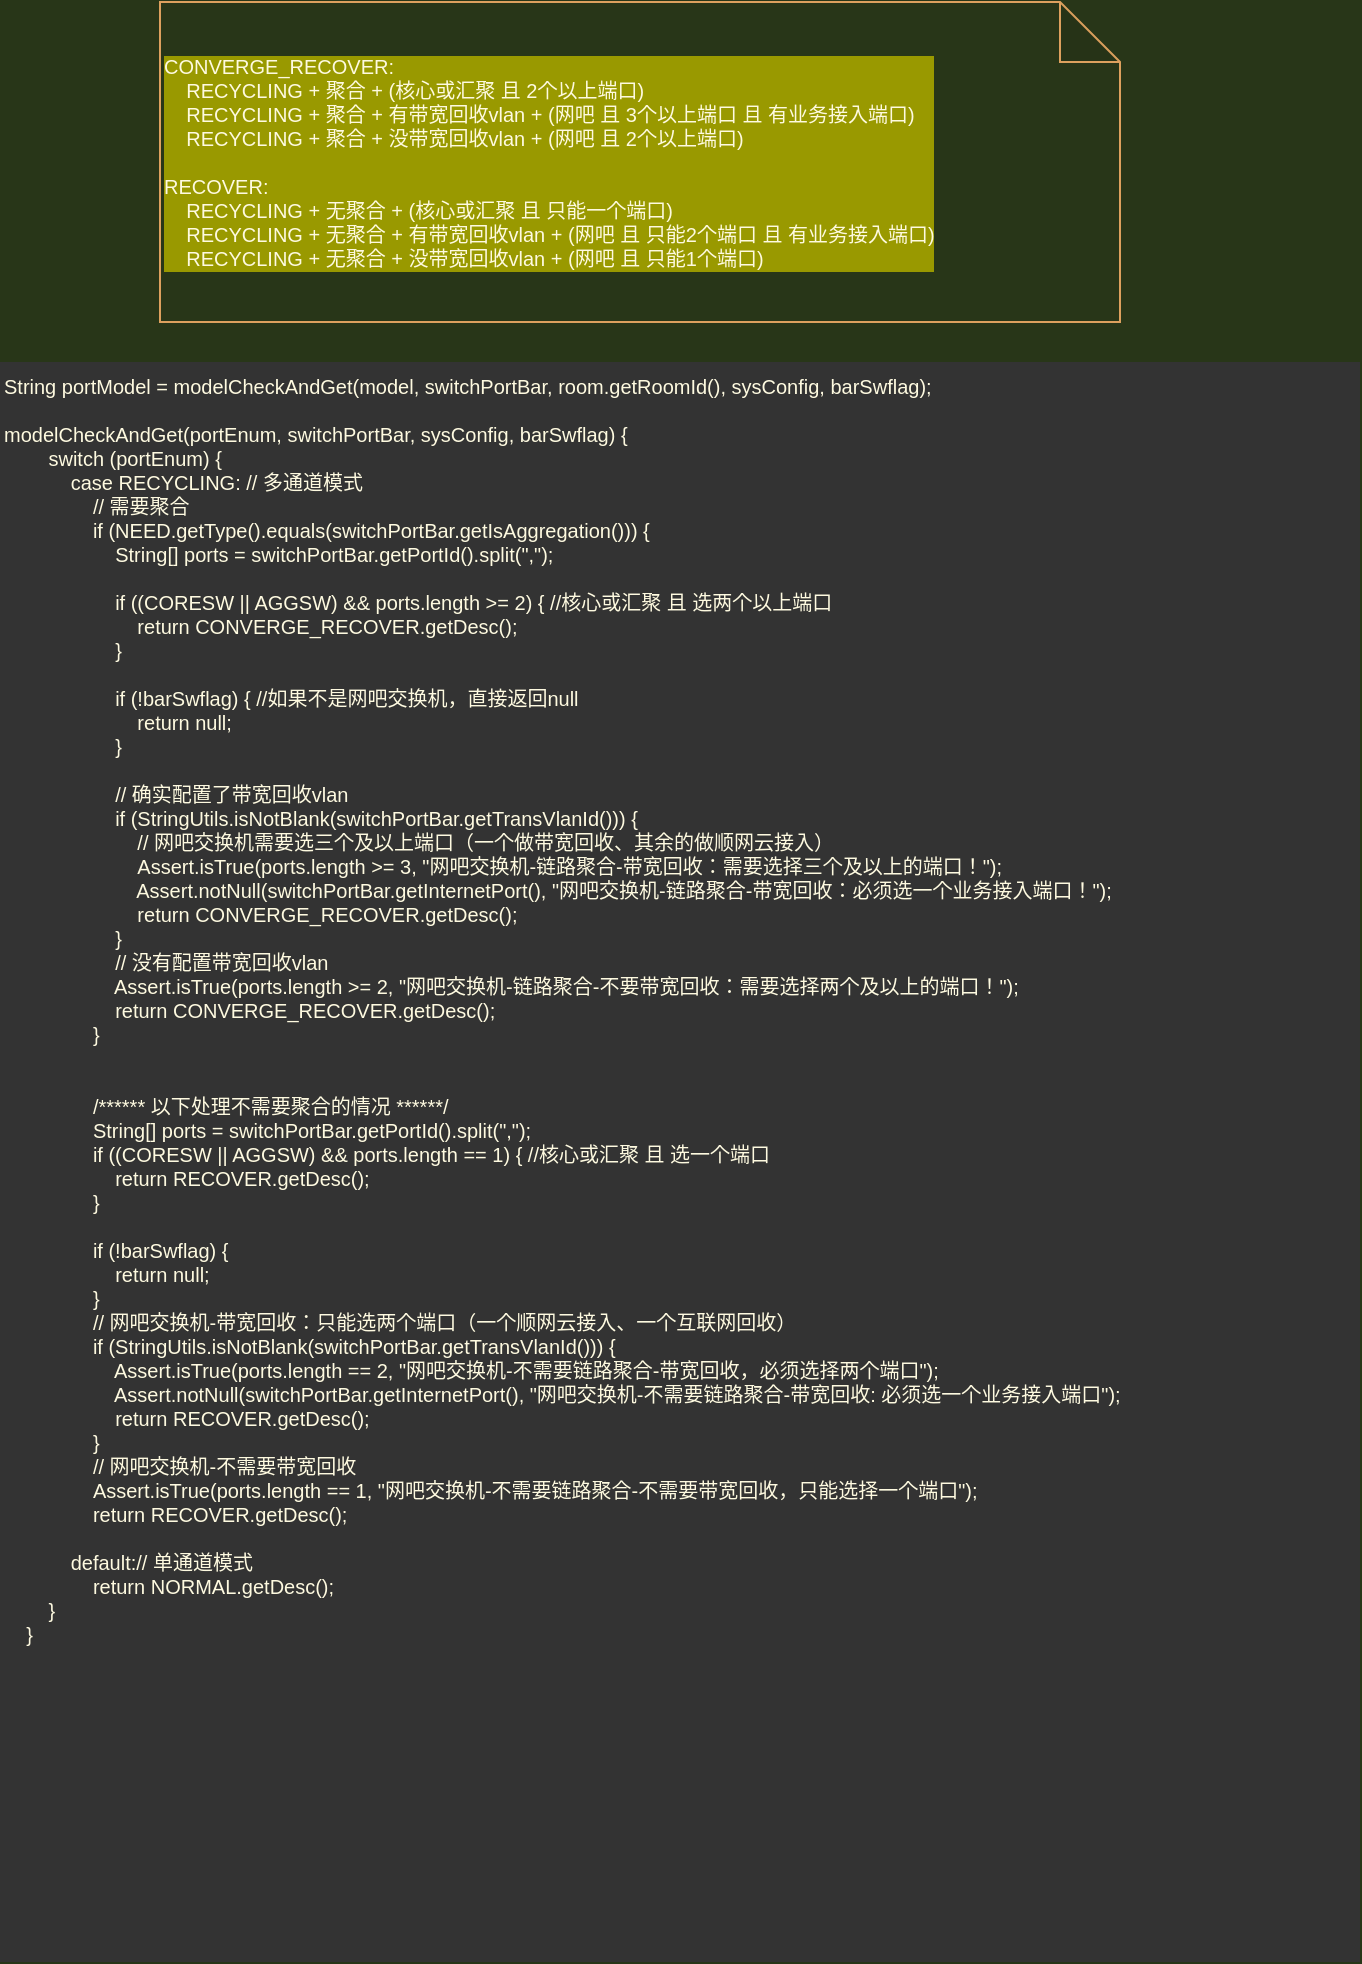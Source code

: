 <mxfile version="20.6.2" type="github" pages="4">
  <diagram id="KCGnJsf7bXrOIoNxbifd" name="portModel">
    <mxGraphModel dx="1070" dy="591" grid="1" gridSize="10" guides="1" tooltips="1" connect="1" arrows="1" fold="1" page="1" pageScale="1" pageWidth="827" pageHeight="1169" background="#283618" math="0" shadow="0">
      <root>
        <mxCell id="0" />
        <mxCell id="1" parent="0" />
        <mxCell id="TWYUIV37gP8uN4usiFkh-6" value="String portModel = modelCheckAndGet(model, switchPortBar, room.getRoomId(), sysConfig, barSwflag);&#xa;&#xa;modelCheckAndGet(portEnum, switchPortBar, sysConfig, barSwflag) {&#xa;        switch (portEnum) {&#xa;            case RECYCLING: // 多通道模式&#xa;                // 需要聚合&#xa;                if (NEED.getType().equals(switchPortBar.getIsAggregation())) {&#xa;                    String[] ports = switchPortBar.getPortId().split(&quot;,&quot;);&#xa;&#xa;                    if ((CORESW || AGGSW) &amp;&amp; ports.length &gt;= 2) { //核心或汇聚 且 选两个以上端口&#xa;                        return CONVERGE_RECOVER.getDesc();&#xa;                    }&#xa;&#xa;                    if (!barSwflag) { //如果不是网吧交换机，直接返回null&#xa;                        return null;&#xa;                    }&#xa;&#xa;                    // 确实配置了带宽回收vlan&#xa;                    if (StringUtils.isNotBlank(switchPortBar.getTransVlanId())) {&#xa;                        // 网吧交换机需要选三个及以上端口（一个做带宽回收、其余的做顺网云接入）&#xa;                        Assert.isTrue(ports.length &gt;= 3, &quot;网吧交换机-链路聚合-带宽回收：需要选择三个及以上的端口！&quot;);&#xa;                        Assert.notNull(switchPortBar.getInternetPort(), &quot;网吧交换机-链路聚合-带宽回收：必须选一个业务接入端口！&quot;);&#xa;                        return CONVERGE_RECOVER.getDesc();&#xa;                    }&#xa;                    // 没有配置带宽回收vlan&#xa;                    Assert.isTrue(ports.length &gt;= 2, &quot;网吧交换机-链路聚合-不要带宽回收：需要选择两个及以上的端口！&quot;);&#xa;                    return CONVERGE_RECOVER.getDesc();&#xa;                }&#xa;&#xa;&#xa;                /****** 以下处理不需要聚合的情况 ******/&#xa;                String[] ports = switchPortBar.getPortId().split(&quot;,&quot;);&#xa;                if ((CORESW || AGGSW) &amp;&amp; ports.length == 1) { //核心或汇聚 且 选一个端口&#xa;                    return RECOVER.getDesc();&#xa;                }&#xa;                &#xa;                if (!barSwflag) {&#xa;                    return null;&#xa;                }&#xa;                // 网吧交换机-带宽回收：只能选两个端口（一个顺网云接入、一个互联网回收）&#xa;                if (StringUtils.isNotBlank(switchPortBar.getTransVlanId())) {&#xa;                    Assert.isTrue(ports.length == 2, &quot;网吧交换机-不需要链路聚合-带宽回收，必须选择两个端口&quot;);&#xa;                    Assert.notNull(switchPortBar.getInternetPort(), &quot;网吧交换机-不需要链路聚合-带宽回收: 必须选一个业务接入端口&quot;);&#xa;                    return RECOVER.getDesc();&#xa;                }&#xa;                // 网吧交换机-不需要带宽回收&#xa;                Assert.isTrue(ports.length == 1, &quot;网吧交换机-不需要链路聚合-不需要带宽回收，只能选择一个端口&quot;);&#xa;                return RECOVER.getDesc();&#xa;            &#xa;            default:// 单通道模式&#xa;                return NORMAL.getDesc();&#xa;        }&#xa;    }" style="text;whiteSpace=wrap;fontSize=10;fontColor=#FEFAE0;fillColor=#333333;" vertex="1" parent="1">
          <mxGeometry x="930" y="240" width="680" height="800" as="geometry" />
        </mxCell>
        <mxCell id="TWYUIV37gP8uN4usiFkh-7" value="CONVERGE_RECOVER: &#xa;    RECYCLING + 聚合 + (核心或汇聚 且 2个以上端口)&#xa;    RECYCLING + 聚合 + 有带宽回收vlan + (网吧 且 3个以上端口 且 有业务接入端口)&#xa;    RECYCLING + 聚合 + 没带宽回收vlan + (网吧 且 2个以上端口)&#xa;&#xa;RECOVER: &#xa;    RECYCLING + 无聚合 + (核心或汇聚 且 只能一个端口)&#xa;    RECYCLING + 无聚合 + 有带宽回收vlan + (网吧 且 只能2个端口 且 有业务接入端口)&#xa;    RECYCLING + 无聚合 + 没带宽回收vlan + (网吧 且 只能1个端口)" style="shape=note;whiteSpace=wrap;backgroundOutline=1;darkOpacity=0.05;strokeColor=#DDA15E;fontSize=10;fontColor=#FEFAE0;fillColor=none;align=left;labelBackgroundColor=#999900;" vertex="1" parent="1">
          <mxGeometry x="1010" y="60" width="480" height="160" as="geometry" />
        </mxCell>
      </root>
    </mxGraphModel>
  </diagram>
  <diagram id="C5RBs43oDa-KdzZeNtuy" name="多通道模式(无聚合)">
    <mxGraphModel dx="2724" dy="1760" grid="1" gridSize="10" guides="1" tooltips="1" connect="1" arrows="1" fold="1" page="1" pageScale="1" pageWidth="827" pageHeight="1169" background="#283618" math="0" shadow="0">
      <root>
        <mxCell id="WIyWlLk6GJQsqaUBKTNV-0" />
        <mxCell id="WIyWlLk6GJQsqaUBKTNV-1" parent="WIyWlLk6GJQsqaUBKTNV-0" />
        <mxCell id="WIyWlLk6GJQsqaUBKTNV-2" value="" style="rounded=0;jettySize=auto;orthogonalLoop=1;fontSize=11;endArrow=block;endFill=0;endSize=8;strokeWidth=1;shadow=0;labelBackgroundColor=none;edgeStyle=orthogonalEdgeStyle;strokeColor=#DDA15E;fontColor=#FEFAE0;" parent="WIyWlLk6GJQsqaUBKTNV-1" source="WIyWlLk6GJQsqaUBKTNV-3" target="WIyWlLk6GJQsqaUBKTNV-6" edge="1">
          <mxGeometry relative="1" as="geometry" />
        </mxCell>
        <mxCell id="WIyWlLk6GJQsqaUBKTNV-3" value="带宽回收模式(无聚合)&#xa;RECOVER" style="rounded=1;whiteSpace=wrap;fontSize=12;glass=0;strokeWidth=1;shadow=0;fillColor=#BC6C25;strokeColor=#DDA15E;fontColor=#FEFAE0;" parent="WIyWlLk6GJQsqaUBKTNV-1" vertex="1">
          <mxGeometry x="160" y="80" width="120" height="40" as="geometry" />
        </mxCell>
        <mxCell id="WIyWlLk6GJQsqaUBKTNV-4" value="N" style="rounded=0;jettySize=auto;orthogonalLoop=1;fontSize=11;endArrow=block;endFill=0;endSize=8;strokeWidth=1;shadow=0;labelBackgroundColor=none;edgeStyle=orthogonalEdgeStyle;strokeColor=#DDA15E;fontColor=#FEFAE0;" parent="WIyWlLk6GJQsqaUBKTNV-1" source="WIyWlLk6GJQsqaUBKTNV-6" target="jYcGKKyAP8I1KN-inCQs-3" edge="1">
          <mxGeometry y="20" relative="1" as="geometry">
            <mxPoint as="offset" />
            <mxPoint x="220" y="330" as="targetPoint" />
          </mxGeometry>
        </mxCell>
        <mxCell id="WIyWlLk6GJQsqaUBKTNV-5" value="Y" style="edgeStyle=orthogonalEdgeStyle;rounded=0;jettySize=auto;orthogonalLoop=1;fontSize=11;endArrow=block;endFill=0;endSize=8;strokeWidth=1;shadow=0;labelBackgroundColor=none;strokeColor=#DDA15E;fontColor=#FEFAE0;" parent="WIyWlLk6GJQsqaUBKTNV-1" source="WIyWlLk6GJQsqaUBKTNV-6" target="jYcGKKyAP8I1KN-inCQs-70" edge="1">
          <mxGeometry y="10" relative="1" as="geometry">
            <mxPoint as="offset" />
            <mxPoint x="1210" y="210" as="targetPoint" />
          </mxGeometry>
        </mxCell>
        <mxCell id="WIyWlLk6GJQsqaUBKTNV-6" value="网吧接入Vlan&#xa;1或空" style="rhombus;whiteSpace=wrap;shadow=0;fontFamily=Helvetica;fontSize=12;align=center;strokeWidth=1;spacing=6;spacingTop=-4;fillColor=#BC6C25;strokeColor=#DDA15E;fontColor=#FEFAE0;" parent="WIyWlLk6GJQsqaUBKTNV-1" vertex="1">
          <mxGeometry x="170" y="170" width="100" height="80" as="geometry" />
        </mxCell>
        <mxCell id="jYcGKKyAP8I1KN-inCQs-1" value="端口初始化：企业模式 、运营商模式且首次配置" style="text;whiteSpace=wrap;fontColor=#FEFAE0;" vertex="1" parent="WIyWlLk6GJQsqaUBKTNV-1">
          <mxGeometry x="640" y="-260" width="290" height="30" as="geometry" />
        </mxCell>
        <mxCell id="jYcGKKyAP8I1KN-inCQs-10" value="" style="edgeStyle=orthogonalEdgeStyle;rounded=0;orthogonalLoop=1;jettySize=auto;strokeColor=#DDA15E;fontColor=#FEFAE0;fillColor=#BC6C25;" edge="1" parent="WIyWlLk6GJQsqaUBKTNV-1" source="jYcGKKyAP8I1KN-inCQs-3" target="jYcGKKyAP8I1KN-inCQs-9">
          <mxGeometry relative="1" as="geometry" />
        </mxCell>
        <mxCell id="jYcGKKyAP8I1KN-inCQs-3" value="配置Vlan" style="rounded=1;whiteSpace=wrap;strokeColor=#DDA15E;fontColor=#FEFAE0;fillColor=#BC6C25;" vertex="1" parent="WIyWlLk6GJQsqaUBKTNV-1">
          <mxGeometry x="160" y="300" width="120" height="40" as="geometry" />
        </mxCell>
        <mxCell id="jYcGKKyAP8I1KN-inCQs-6" value="vlan database&#xa;vlan 网吧接入vlan&#xa;vlan 带宽回收vlan //如果有" style="shape=note;size=20;whiteSpace=wrap;strokeColor=#DDA15E;fontColor=#FEFAE0;fillColor=#BC6C25;" vertex="1" parent="WIyWlLk6GJQsqaUBKTNV-1">
          <mxGeometry x="-120" y="280" width="200" height="80" as="geometry" />
        </mxCell>
        <mxCell id="jYcGKKyAP8I1KN-inCQs-15" value="" style="edgeStyle=orthogonalEdgeStyle;rounded=0;orthogonalLoop=1;jettySize=auto;strokeColor=#DDA15E;fontColor=#FEFAE0;fillColor=#BC6C25;" edge="1" parent="WIyWlLk6GJQsqaUBKTNV-1" source="jYcGKKyAP8I1KN-inCQs-9" target="jYcGKKyAP8I1KN-inCQs-14">
          <mxGeometry relative="1" as="geometry" />
        </mxCell>
        <mxCell id="jYcGKKyAP8I1KN-inCQs-9" value="端口描述" style="whiteSpace=wrap;fillColor=#BC6C25;strokeColor=#DDA15E;fontColor=#FEFAE0;rounded=1;" vertex="1" parent="WIyWlLk6GJQsqaUBKTNV-1">
          <mxGeometry x="160" y="430" width="120" height="40" as="geometry" />
        </mxCell>
        <mxCell id="jYcGKKyAP8I1KN-inCQs-11" value="&#xa;&#xa;interface eth-0-%s&#xa;no description&#xa;description ？？？ //如果有&#xa;&#xa;&#xa;" style="shape=note;size=20;whiteSpace=wrap;strokeColor=#DDA15E;fontColor=#FEFAE0;fillColor=#BC6C25;" vertex="1" parent="WIyWlLk6GJQsqaUBKTNV-1">
          <mxGeometry x="-130" y="405" width="210" height="70" as="geometry" />
        </mxCell>
        <mxCell id="jYcGKKyAP8I1KN-inCQs-19" value="" style="edgeStyle=orthogonalEdgeStyle;rounded=0;orthogonalLoop=1;jettySize=auto;strokeColor=#DDA15E;fontColor=#FEFAE0;fillColor=#BC6C25;" edge="1" parent="WIyWlLk6GJQsqaUBKTNV-1" source="jYcGKKyAP8I1KN-inCQs-14" target="jYcGKKyAP8I1KN-inCQs-18">
          <mxGeometry relative="1" as="geometry">
            <Array as="points">
              <mxPoint x="320" y="550" />
              <mxPoint x="320" y="550" />
            </Array>
          </mxGeometry>
        </mxCell>
        <mxCell id="jYcGKKyAP8I1KN-inCQs-20" value="Y" style="edgeLabel;align=center;verticalAlign=middle;resizable=0;points=[];fontColor=#FEFAE0;" vertex="1" connectable="0" parent="jYcGKKyAP8I1KN-inCQs-19">
          <mxGeometry x="0.337" relative="1" as="geometry">
            <mxPoint x="-13" as="offset" />
          </mxGeometry>
        </mxCell>
        <mxCell id="jYcGKKyAP8I1KN-inCQs-22" value="" style="edgeStyle=orthogonalEdgeStyle;rounded=0;orthogonalLoop=1;jettySize=auto;strokeColor=#DDA15E;fontColor=#FEFAE0;fillColor=#BC6C25;" edge="1" parent="WIyWlLk6GJQsqaUBKTNV-1" source="jYcGKKyAP8I1KN-inCQs-14" target="jYcGKKyAP8I1KN-inCQs-21">
          <mxGeometry relative="1" as="geometry" />
        </mxCell>
        <mxCell id="jYcGKKyAP8I1KN-inCQs-23" value="N" style="edgeLabel;align=center;verticalAlign=middle;resizable=0;points=[];fontColor=#FEFAE0;" vertex="1" connectable="0" parent="jYcGKKyAP8I1KN-inCQs-22">
          <mxGeometry x="-0.268" y="-1" relative="1" as="geometry">
            <mxPoint as="offset" />
          </mxGeometry>
        </mxCell>
        <mxCell id="jYcGKKyAP8I1KN-inCQs-14" value="需要初始化" style="rhombus;whiteSpace=wrap;fillColor=#BC6C25;strokeColor=#DDA15E;fontColor=#FEFAE0;rounded=1;" vertex="1" parent="WIyWlLk6GJQsqaUBKTNV-1">
          <mxGeometry x="180" y="510" width="80" height="80" as="geometry" />
        </mxCell>
        <mxCell id="jYcGKKyAP8I1KN-inCQs-24" value="" style="edgeStyle=orthogonalEdgeStyle;rounded=0;orthogonalLoop=1;jettySize=auto;entryX=1;entryY=0.5;entryDx=0;entryDy=0;strokeColor=#DDA15E;fontColor=#FEFAE0;fillColor=#BC6C25;" edge="1" parent="WIyWlLk6GJQsqaUBKTNV-1" source="jYcGKKyAP8I1KN-inCQs-18" target="jYcGKKyAP8I1KN-inCQs-21">
          <mxGeometry relative="1" as="geometry">
            <Array as="points">
              <mxPoint x="465" y="710" />
            </Array>
          </mxGeometry>
        </mxCell>
        <mxCell id="jYcGKKyAP8I1KN-inCQs-18" value="用户选择的所有&#xa;物理口初始化" style="whiteSpace=wrap;fillColor=#BC6C25;strokeColor=#DDA15E;fontColor=#FEFAE0;rounded=1;" vertex="1" parent="WIyWlLk6GJQsqaUBKTNV-1">
          <mxGeometry x="400" y="525" width="120" height="60" as="geometry" />
        </mxCell>
        <mxCell id="jYcGKKyAP8I1KN-inCQs-31" value="" style="edgeStyle=orthogonalEdgeStyle;rounded=0;orthogonalLoop=1;jettySize=auto;strokeColor=#DDA15E;fontSize=10;fontColor=#FEFAE0;fillColor=#BC6C25;" edge="1" parent="WIyWlLk6GJQsqaUBKTNV-1" source="jYcGKKyAP8I1KN-inCQs-21" target="jYcGKKyAP8I1KN-inCQs-30">
          <mxGeometry relative="1" as="geometry" />
        </mxCell>
        <mxCell id="jYcGKKyAP8I1KN-inCQs-21" value="端口链路模式&#xa;环回口检测" style="whiteSpace=wrap;fillColor=#BC6C25;strokeColor=#DDA15E;fontColor=#FEFAE0;rounded=1;" vertex="1" parent="WIyWlLk6GJQsqaUBKTNV-1">
          <mxGeometry x="160" y="680" width="120" height="60" as="geometry" />
        </mxCell>
        <mxCell id="jYcGKKyAP8I1KN-inCQs-25" value="switchport mode trunk&#xa;loopback-detect enable&#xa;loopback-detect action shutdown" style="shape=note;size=20;whiteSpace=wrap;strokeColor=#DDA15E;fontColor=#FEFAE0;fillColor=#BC6C25;" vertex="1" parent="WIyWlLk6GJQsqaUBKTNV-1">
          <mxGeometry x="-200" y="650" width="280" height="100" as="geometry" />
        </mxCell>
        <mxCell id="jYcGKKyAP8I1KN-inCQs-27" value="no switchport&#xa;switchport&#xa;no static-channel-group&#xa;no channel-group" style="shape=note;size=20;whiteSpace=wrap;strokeColor=#DDA15E;fontColor=#FEFAE0;fillColor=#BC6C25;" vertex="1" parent="WIyWlLk6GJQsqaUBKTNV-1">
          <mxGeometry x="560" y="505" width="160" height="100" as="geometry" />
        </mxCell>
        <mxCell id="jYcGKKyAP8I1KN-inCQs-33" value="" style="edgeStyle=orthogonalEdgeStyle;rounded=0;orthogonalLoop=1;jettySize=auto;strokeColor=#DDA15E;fontSize=10;fontColor=#FEFAE0;fillColor=#BC6C25;" edge="1" parent="WIyWlLk6GJQsqaUBKTNV-1" source="jYcGKKyAP8I1KN-inCQs-30" target="jYcGKKyAP8I1KN-inCQs-32">
          <mxGeometry relative="1" as="geometry">
            <Array as="points">
              <mxPoint x="310" y="850" />
              <mxPoint x="310" y="850" />
            </Array>
          </mxGeometry>
        </mxCell>
        <mxCell id="jYcGKKyAP8I1KN-inCQs-37" value="Y" style="edgeLabel;align=center;verticalAlign=middle;resizable=0;points=[];fontSize=10;fontColor=#FEFAE0;" vertex="1" connectable="0" parent="jYcGKKyAP8I1KN-inCQs-33">
          <mxGeometry x="-0.205" y="2" relative="1" as="geometry">
            <mxPoint as="offset" />
          </mxGeometry>
        </mxCell>
        <mxCell id="jYcGKKyAP8I1KN-inCQs-40" value="" style="edgeStyle=orthogonalEdgeStyle;rounded=0;orthogonalLoop=1;jettySize=auto;strokeColor=#DDA15E;fontSize=10;fontColor=#FEFAE0;fillColor=#BC6C25;" edge="1" parent="WIyWlLk6GJQsqaUBKTNV-1" source="jYcGKKyAP8I1KN-inCQs-30" target="jYcGKKyAP8I1KN-inCQs-39">
          <mxGeometry relative="1" as="geometry" />
        </mxCell>
        <mxCell id="jYcGKKyAP8I1KN-inCQs-30" value="企业模式" style="rhombus;whiteSpace=wrap;fillColor=#BC6C25;strokeColor=#DDA15E;fontColor=#FEFAE0;rounded=1;" vertex="1" parent="WIyWlLk6GJQsqaUBKTNV-1">
          <mxGeometry x="180" y="810" width="80" height="80" as="geometry" />
        </mxCell>
        <mxCell id="jYcGKKyAP8I1KN-inCQs-45" value="" style="edgeStyle=orthogonalEdgeStyle;rounded=0;orthogonalLoop=1;jettySize=auto;entryX=1;entryY=0.5;entryDx=0;entryDy=0;strokeColor=#DDA15E;fontSize=10;fontColor=#FEFAE0;fillColor=#BC6C25;" edge="1" parent="WIyWlLk6GJQsqaUBKTNV-1" source="jYcGKKyAP8I1KN-inCQs-32" target="jYcGKKyAP8I1KN-inCQs-39">
          <mxGeometry relative="1" as="geometry">
            <Array as="points">
              <mxPoint x="410" y="1010" />
            </Array>
          </mxGeometry>
        </mxCell>
        <mxCell id="jYcGKKyAP8I1KN-inCQs-32" value="配置native vlan" style="whiteSpace=wrap;fillColor=#BC6C25;strokeColor=#DDA15E;fontColor=#FEFAE0;rounded=1;" vertex="1" parent="WIyWlLk6GJQsqaUBKTNV-1">
          <mxGeometry x="360" y="820" width="110" height="60" as="geometry" />
        </mxCell>
        <mxCell id="jYcGKKyAP8I1KN-inCQs-34" value="switchport trunk native vlan 网吧接入vlan" style="shape=note;size=20;whiteSpace=wrap;strokeColor=#DDA15E;fontSize=10;fontColor=#FEFAE0;fillColor=#BC6C25;" vertex="1" parent="WIyWlLk6GJQsqaUBKTNV-1">
          <mxGeometry x="560" y="827.5" width="250" height="45" as="geometry" />
        </mxCell>
        <mxCell id="jYcGKKyAP8I1KN-inCQs-58" value="" style="edgeStyle=orthogonalEdgeStyle;rounded=0;orthogonalLoop=1;jettySize=auto;strokeColor=#DDA15E;fontSize=10;fontColor=#FEFAE0;fillColor=#BC6C25;" edge="1" parent="WIyWlLk6GJQsqaUBKTNV-1" source="jYcGKKyAP8I1KN-inCQs-39" target="jYcGKKyAP8I1KN-inCQs-57">
          <mxGeometry relative="1" as="geometry" />
        </mxCell>
        <mxCell id="jYcGKKyAP8I1KN-inCQs-39" value="配置trunk permit vlan" style="whiteSpace=wrap;fillColor=#BC6C25;strokeColor=#DDA15E;fontColor=#FEFAE0;rounded=1;" vertex="1" parent="WIyWlLk6GJQsqaUBKTNV-1">
          <mxGeometry x="160" y="980" width="120" height="60" as="geometry" />
        </mxCell>
        <mxCell id="jYcGKKyAP8I1KN-inCQs-41" value="switchport trunk allowed vlan add &quot;网吧接入vlan,带宽回收vlan&quot;//有带宽回收vlan &#xa;switchport trunk allowed vlan remove 1" style="shape=note;size=20;whiteSpace=wrap;strokeColor=#DDA15E;fontSize=10;fontColor=#FEFAE0;fillColor=#BC6C25;" vertex="1" parent="WIyWlLk6GJQsqaUBKTNV-1">
          <mxGeometry x="-370" y="970" width="450" height="60" as="geometry" />
        </mxCell>
        <mxCell id="jYcGKKyAP8I1KN-inCQs-46" value="" style="endArrow=none;dashed=1;rounded=0;strokeColor=#DDA15E;fontSize=10;fontColor=#FEFAE0;fillColor=#BC6C25;entryX=0;entryY=0;entryDx=450;entryDy=40;entryPerimeter=0;" edge="1" parent="WIyWlLk6GJQsqaUBKTNV-1" source="jYcGKKyAP8I1KN-inCQs-39" target="jYcGKKyAP8I1KN-inCQs-41">
          <mxGeometry width="50" height="50" relative="1" as="geometry">
            <mxPoint x="390" y="920" as="sourcePoint" />
            <mxPoint x="80" y="1010" as="targetPoint" />
          </mxGeometry>
        </mxCell>
        <mxCell id="jYcGKKyAP8I1KN-inCQs-47" value="" style="endArrow=none;dashed=1;rounded=0;strokeColor=#DDA15E;fontSize=10;fontColor=#FEFAE0;fillColor=#BC6C25;entryX=1;entryY=0.5;entryDx=0;entryDy=0;" edge="1" parent="WIyWlLk6GJQsqaUBKTNV-1" source="jYcGKKyAP8I1KN-inCQs-34" target="jYcGKKyAP8I1KN-inCQs-32">
          <mxGeometry width="50" height="50" relative="1" as="geometry">
            <mxPoint x="390" y="920" as="sourcePoint" />
            <mxPoint x="440" y="870" as="targetPoint" />
          </mxGeometry>
        </mxCell>
        <mxCell id="jYcGKKyAP8I1KN-inCQs-49" value="" style="endArrow=none;dashed=1;rounded=0;strokeColor=#DDA15E;fontSize=10;fontColor=#FEFAE0;fillColor=#BC6C25;entryX=1;entryY=0.5;entryDx=0;entryDy=0;" edge="1" parent="WIyWlLk6GJQsqaUBKTNV-1" source="jYcGKKyAP8I1KN-inCQs-27" target="jYcGKKyAP8I1KN-inCQs-18">
          <mxGeometry width="50" height="50" relative="1" as="geometry">
            <mxPoint x="650" y="560" as="sourcePoint" />
            <mxPoint x="460" y="520" as="targetPoint" />
          </mxGeometry>
        </mxCell>
        <mxCell id="jYcGKKyAP8I1KN-inCQs-50" value="" style="endArrow=none;dashed=1;rounded=0;strokeColor=#DDA15E;fontSize=10;fontColor=#FEFAE0;fillColor=#BC6C25;exitX=0;exitY=0;exitDx=280;exitDy=60;exitPerimeter=0;entryX=0;entryY=0.5;entryDx=0;entryDy=0;" edge="1" parent="WIyWlLk6GJQsqaUBKTNV-1" source="jYcGKKyAP8I1KN-inCQs-25" target="jYcGKKyAP8I1KN-inCQs-21">
          <mxGeometry width="50" height="50" relative="1" as="geometry">
            <mxPoint x="270" y="710" as="sourcePoint" />
            <mxPoint x="320" y="660" as="targetPoint" />
          </mxGeometry>
        </mxCell>
        <mxCell id="jYcGKKyAP8I1KN-inCQs-53" value="" style="endArrow=none;dashed=1;rounded=0;strokeColor=#DDA15E;fontSize=10;fontColor=#FEFAE0;fillColor=#BC6C25;exitX=0;exitY=0;exitDx=210;exitDy=45;exitPerimeter=0;entryX=0;entryY=0.5;entryDx=0;entryDy=0;" edge="1" parent="WIyWlLk6GJQsqaUBKTNV-1" source="jYcGKKyAP8I1KN-inCQs-11" target="jYcGKKyAP8I1KN-inCQs-9">
          <mxGeometry width="50" height="50" relative="1" as="geometry">
            <mxPoint x="270" y="540" as="sourcePoint" />
            <mxPoint x="320" y="490" as="targetPoint" />
          </mxGeometry>
        </mxCell>
        <mxCell id="jYcGKKyAP8I1KN-inCQs-54" value="" style="endArrow=none;dashed=1;rounded=0;strokeColor=#DDA15E;fontSize=10;fontColor=#FEFAE0;fillColor=#BC6C25;entryX=0;entryY=0.5;entryDx=0;entryDy=0;exitX=1.025;exitY=0.5;exitDx=0;exitDy=0;exitPerimeter=0;" edge="1" parent="WIyWlLk6GJQsqaUBKTNV-1" source="jYcGKKyAP8I1KN-inCQs-6" target="jYcGKKyAP8I1KN-inCQs-3">
          <mxGeometry width="50" height="50" relative="1" as="geometry">
            <mxPoint x="270" y="450" as="sourcePoint" />
            <mxPoint x="320" y="400" as="targetPoint" />
          </mxGeometry>
        </mxCell>
        <mxCell id="jYcGKKyAP8I1KN-inCQs-57" value="配置vlanif" style="whiteSpace=wrap;fillColor=#60a917;strokeColor=#2D7600;fontColor=#ffffff;rounded=1;" vertex="1" parent="WIyWlLk6GJQsqaUBKTNV-1">
          <mxGeometry x="160" y="1109" width="120" height="60" as="geometry" />
        </mxCell>
        <mxCell id="jYcGKKyAP8I1KN-inCQs-59" value="interface vlan 网吧接入vlan &#xa;dhcp server 1&#xa; ip address ip mask" style="shape=note;size=20;whiteSpace=wrap;strokeColor=#2D7600;fontSize=10;fontColor=#ffffff;fillColor=#60a917;" vertex="1" parent="WIyWlLk6GJQsqaUBKTNV-1">
          <mxGeometry x="-160" y="1100" width="240" height="60" as="geometry" />
        </mxCell>
        <mxCell id="jYcGKKyAP8I1KN-inCQs-60" value="" style="endArrow=none;dashed=1;rounded=0;strokeColor=#DDA15E;fontSize=10;fontColor=#FEFAE0;fillColor=#BC6C25;entryX=0;entryY=0;entryDx=240;entryDy=40;entryPerimeter=0;" edge="1" parent="WIyWlLk6GJQsqaUBKTNV-1" source="jYcGKKyAP8I1KN-inCQs-57" target="jYcGKKyAP8I1KN-inCQs-59">
          <mxGeometry width="50" height="50" relative="1" as="geometry">
            <mxPoint x="150" y="1090" as="sourcePoint" />
            <mxPoint x="60" y="1090" as="targetPoint" />
          </mxGeometry>
        </mxCell>
        <mxCell id="jYcGKKyAP8I1KN-inCQs-77" value="" style="edgeStyle=orthogonalEdgeStyle;rounded=0;orthogonalLoop=1;jettySize=auto;entryX=0;entryY=0.5;entryDx=0;entryDy=0;entryPerimeter=0;strokeColor=#DDA15E;fontSize=10;fontColor=#FEFAE0;fillColor=#BC6C25;" edge="1" parent="WIyWlLk6GJQsqaUBKTNV-1" source="jYcGKKyAP8I1KN-inCQs-61" target="jYcGKKyAP8I1KN-inCQs-65">
          <mxGeometry relative="1" as="geometry" />
        </mxCell>
        <mxCell id="jYcGKKyAP8I1KN-inCQs-78" value="Y" style="edgeLabel;align=center;verticalAlign=middle;resizable=0;points=[];fontSize=10;fontColor=#FEFAE0;" vertex="1" connectable="0" parent="jYcGKKyAP8I1KN-inCQs-77">
          <mxGeometry x="-0.219" y="3" relative="1" as="geometry">
            <mxPoint as="offset" />
          </mxGeometry>
        </mxCell>
        <mxCell id="jYcGKKyAP8I1KN-inCQs-84" value="" style="edgeStyle=orthogonalEdgeStyle;rounded=0;orthogonalLoop=1;jettySize=auto;strokeColor=#DDA15E;fontSize=10;fontColor=#FEFAE0;fillColor=#BC6C25;" edge="1" parent="WIyWlLk6GJQsqaUBKTNV-1" source="jYcGKKyAP8I1KN-inCQs-61" target="jYcGKKyAP8I1KN-inCQs-83">
          <mxGeometry relative="1" as="geometry" />
        </mxCell>
        <mxCell id="jYcGKKyAP8I1KN-inCQs-61" value="带宽回收vlan不为空" style="rhombus;whiteSpace=wrap;strokeColor=#DDA15E;fontSize=10;fontColor=#FEFAE0;fillColor=#BC6C25;" vertex="1" parent="WIyWlLk6GJQsqaUBKTNV-1">
          <mxGeometry x="930" y="310" width="80" height="80" as="geometry" />
        </mxCell>
        <mxCell id="jYcGKKyAP8I1KN-inCQs-82" value="" style="edgeStyle=orthogonalEdgeStyle;rounded=0;orthogonalLoop=1;jettySize=auto;strokeColor=#DDA15E;fontSize=10;fontColor=#FEFAE0;fillColor=#BC6C25;" edge="1" parent="WIyWlLk6GJQsqaUBKTNV-1" source="jYcGKKyAP8I1KN-inCQs-65" target="jYcGKKyAP8I1KN-inCQs-81">
          <mxGeometry relative="1" as="geometry" />
        </mxCell>
        <mxCell id="jYcGKKyAP8I1KN-inCQs-65" value="vlan database&#xa;vlan 带宽回收vlan&#xa;" style="shape=note;size=20;whiteSpace=wrap;strokeColor=#DDA15E;fontColor=#FEFAE0;fillColor=#BC6C25;" vertex="1" parent="WIyWlLk6GJQsqaUBKTNV-1">
          <mxGeometry x="1160" y="310" width="200" height="80" as="geometry" />
        </mxCell>
        <mxCell id="jYcGKKyAP8I1KN-inCQs-72" value="" style="edgeStyle=orthogonalEdgeStyle;rounded=0;orthogonalLoop=1;jettySize=auto;strokeColor=#DDA15E;fontSize=10;fontColor=#FEFAE0;fillColor=#BC6C25;" edge="1" parent="WIyWlLk6GJQsqaUBKTNV-1" source="jYcGKKyAP8I1KN-inCQs-70" target="jYcGKKyAP8I1KN-inCQs-71">
          <mxGeometry relative="1" as="geometry" />
        </mxCell>
        <mxCell id="jYcGKKyAP8I1KN-inCQs-73" value="Y" style="edgeLabel;align=center;verticalAlign=middle;resizable=0;points=[];fontSize=10;fontColor=#FEFAE0;" vertex="1" connectable="0" parent="jYcGKKyAP8I1KN-inCQs-72">
          <mxGeometry x="-0.145" y="1" relative="1" as="geometry">
            <mxPoint as="offset" />
          </mxGeometry>
        </mxCell>
        <mxCell id="jYcGKKyAP8I1KN-inCQs-76" value="" style="edgeStyle=orthogonalEdgeStyle;rounded=0;orthogonalLoop=1;jettySize=auto;entryX=0.5;entryY=0;entryDx=0;entryDy=0;strokeColor=#DDA15E;fontSize=10;fontColor=#FEFAE0;fillColor=#BC6C25;" edge="1" parent="WIyWlLk6GJQsqaUBKTNV-1" source="jYcGKKyAP8I1KN-inCQs-70" target="jYcGKKyAP8I1KN-inCQs-61">
          <mxGeometry relative="1" as="geometry" />
        </mxCell>
        <mxCell id="jYcGKKyAP8I1KN-inCQs-70" value="需要初始化" style="rhombus;whiteSpace=wrap;strokeColor=#DDA15E;fontSize=10;fontColor=#FEFAE0;fillColor=#BC6C25;" vertex="1" parent="WIyWlLk6GJQsqaUBKTNV-1">
          <mxGeometry x="930" y="170" width="80" height="80" as="geometry" />
        </mxCell>
        <mxCell id="jYcGKKyAP8I1KN-inCQs-80" value="" style="edgeStyle=orthogonalEdgeStyle;rounded=0;orthogonalLoop=1;jettySize=auto;entryX=0.5;entryY=0;entryDx=0;entryDy=0;strokeColor=#DDA15E;fontSize=10;fontColor=#FEFAE0;fillColor=#BC6C25;" edge="1" parent="WIyWlLk6GJQsqaUBKTNV-1" source="jYcGKKyAP8I1KN-inCQs-71" target="jYcGKKyAP8I1KN-inCQs-61">
          <mxGeometry relative="1" as="geometry">
            <Array as="points">
              <mxPoint x="1250" y="280" />
              <mxPoint x="970" y="280" />
            </Array>
          </mxGeometry>
        </mxCell>
        <mxCell id="jYcGKKyAP8I1KN-inCQs-71" value="no switchport&#xa;switchport&#xa;no static-channel-group&#xa;no channel-group" style="whiteSpace=wrap;fontSize=10;fillColor=#BC6C25;strokeColor=#DDA15E;fontColor=#FEFAE0;" vertex="1" parent="WIyWlLk6GJQsqaUBKTNV-1">
          <mxGeometry x="1140" y="180" width="220" height="60" as="geometry" />
        </mxCell>
        <mxCell id="jYcGKKyAP8I1KN-inCQs-81" value="每个物理口：&#xa;interface eth-0-%s &#xa;description %s &#xa;switchport trunk allowed vlan add 带宽回收vlan &#xa;loopback-detect enable &#xa;loopback-detect action shutdown" style="whiteSpace=wrap;fillColor=#BC6C25;strokeColor=#DDA15E;fontColor=#FEFAE0;" vertex="1" parent="WIyWlLk6GJQsqaUBKTNV-1">
          <mxGeometry x="1414" y="305" width="286" height="90" as="geometry" />
        </mxCell>
        <mxCell id="jYcGKKyAP8I1KN-inCQs-83" value="interface vlan 1&#xa;dhcp server 1&#xa; ip address ip mask" style="whiteSpace=wrap;fontSize=10;fillColor=#BC6C25;strokeColor=#DDA15E;fontColor=#FEFAE0;" vertex="1" parent="WIyWlLk6GJQsqaUBKTNV-1">
          <mxGeometry x="880" y="480" width="180" height="60" as="geometry" />
        </mxCell>
        <mxCell id="gkT6pTjZ7aR7ywqfMHqo-0" value="CONVERGE_RECOVER: &#xa;    RECYCLING + 聚合 + (核心或汇聚 且 2个以上端口)&#xa;    RECYCLING + 聚合 + 有带宽回收vlan + (网吧 且 3个以上端口 且 有业务接入端口)&#xa;    RECYCLING + 聚合 + 没带宽回收vlan + (网吧 且 2个以上端口)&#xa;&#xa;RECOVER: &#xa;    RECYCLING + 无聚合 + (核心或汇聚 且 只能一个端口)&#xa;    RECYCLING + 无聚合 + 有带宽回收vlan + (网吧 且 只能2个端口 且 有业务接入端口)&#xa;    RECYCLING + 无聚合 + 没带宽回收vlan + (网吧 且 只能1个端口)" style="shape=note;whiteSpace=wrap;backgroundOutline=1;darkOpacity=0.05;strokeColor=#DDA15E;fontSize=10;fontColor=#FEFAE0;fillColor=none;align=left;labelBackgroundColor=#999900;" vertex="1" parent="WIyWlLk6GJQsqaUBKTNV-1">
          <mxGeometry x="560" y="-160" width="480" height="160" as="geometry" />
        </mxCell>
      </root>
    </mxGraphModel>
  </diagram>
  <diagram name="多通道模式(聚合) " id="S91XvPBqhbfsJkeQOtBc">
    <mxGraphModel dx="2724" dy="591" grid="1" gridSize="10" guides="1" tooltips="1" connect="1" arrows="1" fold="1" page="1" pageScale="1" pageWidth="827" pageHeight="1169" background="#283618" math="0" shadow="0">
      <root>
        <mxCell id="_etaKtDSM-wvSbGmYz5o-0" />
        <mxCell id="_etaKtDSM-wvSbGmYz5o-1" parent="_etaKtDSM-wvSbGmYz5o-0" />
        <mxCell id="_etaKtDSM-wvSbGmYz5o-2" value="" style="rounded=0;jettySize=auto;orthogonalLoop=1;fontSize=11;endArrow=block;endFill=0;endSize=8;strokeWidth=1;shadow=0;labelBackgroundColor=none;edgeStyle=orthogonalEdgeStyle;strokeColor=#DDA15E;fontColor=#FEFAE0;" edge="1" parent="_etaKtDSM-wvSbGmYz5o-1" source="_etaKtDSM-wvSbGmYz5o-3" target="_etaKtDSM-wvSbGmYz5o-6">
          <mxGeometry relative="1" as="geometry" />
        </mxCell>
        <mxCell id="_etaKtDSM-wvSbGmYz5o-3" value="带宽回收模式(聚合)&#xa;CONVERGE_RECOVER" style="rounded=1;whiteSpace=wrap;fontSize=12;glass=0;strokeWidth=1;shadow=0;fillColor=#BC6C25;strokeColor=#DDA15E;fontColor=#FEFAE0;" vertex="1" parent="_etaKtDSM-wvSbGmYz5o-1">
          <mxGeometry x="160" y="80" width="120" height="40" as="geometry" />
        </mxCell>
        <mxCell id="_etaKtDSM-wvSbGmYz5o-4" value="N" style="rounded=0;jettySize=auto;orthogonalLoop=1;fontSize=11;endArrow=block;endFill=0;endSize=8;strokeWidth=1;shadow=0;labelBackgroundColor=none;edgeStyle=orthogonalEdgeStyle;strokeColor=#DDA15E;fontColor=#FEFAE0;" edge="1" parent="_etaKtDSM-wvSbGmYz5o-1" source="_etaKtDSM-wvSbGmYz5o-6" target="_etaKtDSM-wvSbGmYz5o-9">
          <mxGeometry y="20" relative="1" as="geometry">
            <mxPoint as="offset" />
            <mxPoint x="220" y="330" as="targetPoint" />
          </mxGeometry>
        </mxCell>
        <mxCell id="_etaKtDSM-wvSbGmYz5o-5" value="Y" style="edgeStyle=orthogonalEdgeStyle;rounded=0;jettySize=auto;orthogonalLoop=1;fontSize=11;endArrow=block;endFill=0;endSize=8;strokeWidth=1;shadow=0;labelBackgroundColor=none;strokeColor=#DDA15E;fontColor=#FEFAE0;" edge="1" parent="_etaKtDSM-wvSbGmYz5o-1" source="_etaKtDSM-wvSbGmYz5o-6" target="_etaKtDSM-wvSbGmYz5o-53">
          <mxGeometry y="10" relative="1" as="geometry">
            <mxPoint as="offset" />
            <mxPoint x="1210" y="210" as="targetPoint" />
          </mxGeometry>
        </mxCell>
        <mxCell id="_etaKtDSM-wvSbGmYz5o-6" value="网吧接入Vlan&#xa;1或空" style="rhombus;whiteSpace=wrap;shadow=0;fontFamily=Helvetica;fontSize=12;align=center;strokeWidth=1;spacing=6;spacingTop=-4;fillColor=#BC6C25;strokeColor=#DDA15E;fontColor=#FEFAE0;" vertex="1" parent="_etaKtDSM-wvSbGmYz5o-1">
          <mxGeometry x="170" y="170" width="100" height="80" as="geometry" />
        </mxCell>
        <mxCell id="_etaKtDSM-wvSbGmYz5o-7" value="端口初始化：企业模式 、运营商模式且首次配置" style="text;whiteSpace=wrap;fontColor=#FEFAE0;" vertex="1" parent="_etaKtDSM-wvSbGmYz5o-1">
          <mxGeometry x="1040" y="20" width="290" height="30" as="geometry" />
        </mxCell>
        <mxCell id="_etaKtDSM-wvSbGmYz5o-8" value="" style="edgeStyle=orthogonalEdgeStyle;rounded=0;orthogonalLoop=1;jettySize=auto;strokeColor=#DDA15E;fontColor=#FEFAE0;fillColor=#BC6C25;" edge="1" parent="_etaKtDSM-wvSbGmYz5o-1" source="_etaKtDSM-wvSbGmYz5o-9" target="_etaKtDSM-wvSbGmYz5o-18">
          <mxGeometry relative="1" as="geometry">
            <mxPoint x="220" y="430" as="targetPoint" />
          </mxGeometry>
        </mxCell>
        <mxCell id="_etaKtDSM-wvSbGmYz5o-9" value="配置Vlan" style="rounded=1;whiteSpace=wrap;strokeColor=#DDA15E;fontColor=#FEFAE0;fillColor=#BC6C25;" vertex="1" parent="_etaKtDSM-wvSbGmYz5o-1">
          <mxGeometry x="160" y="300" width="120" height="40" as="geometry" />
        </mxCell>
        <mxCell id="_etaKtDSM-wvSbGmYz5o-10" value="vlan database&#xa;vlan 网吧接入vlan&#xa;vlan 带宽回收vlan //如果有" style="shape=note;size=20;whiteSpace=wrap;strokeColor=#DDA15E;fontColor=#FEFAE0;fillColor=#BC6C25;" vertex="1" parent="_etaKtDSM-wvSbGmYz5o-1">
          <mxGeometry x="-120" y="280" width="200" height="80" as="geometry" />
        </mxCell>
        <mxCell id="_etaKtDSM-wvSbGmYz5o-14" value="" style="edgeStyle=orthogonalEdgeStyle;rounded=0;orthogonalLoop=1;jettySize=auto;strokeColor=#DDA15E;fontColor=#FEFAE0;fillColor=#BC6C25;" edge="1" parent="_etaKtDSM-wvSbGmYz5o-1" source="_etaKtDSM-wvSbGmYz5o-18" target="_etaKtDSM-wvSbGmYz5o-20">
          <mxGeometry relative="1" as="geometry">
            <Array as="points">
              <mxPoint x="460" y="485" />
            </Array>
          </mxGeometry>
        </mxCell>
        <mxCell id="_etaKtDSM-wvSbGmYz5o-15" value="Y" style="edgeLabel;align=center;verticalAlign=middle;resizable=0;points=[];fontColor=#FEFAE0;" vertex="1" connectable="0" parent="_etaKtDSM-wvSbGmYz5o-14">
          <mxGeometry x="0.337" relative="1" as="geometry">
            <mxPoint x="-13" as="offset" />
          </mxGeometry>
        </mxCell>
        <mxCell id="_etaKtDSM-wvSbGmYz5o-16" value="" style="edgeStyle=orthogonalEdgeStyle;rounded=0;orthogonalLoop=1;jettySize=auto;strokeColor=#DDA15E;fontColor=#FEFAE0;fillColor=#BC6C25;" edge="1" parent="_etaKtDSM-wvSbGmYz5o-1" source="_etaKtDSM-wvSbGmYz5o-18" target="_etaKtDSM-wvSbGmYz5o-22">
          <mxGeometry relative="1" as="geometry" />
        </mxCell>
        <mxCell id="_etaKtDSM-wvSbGmYz5o-17" value="N" style="edgeLabel;align=center;verticalAlign=middle;resizable=0;points=[];fontColor=#FEFAE0;" vertex="1" connectable="0" parent="_etaKtDSM-wvSbGmYz5o-16">
          <mxGeometry x="-0.268" y="-1" relative="1" as="geometry">
            <mxPoint as="offset" />
          </mxGeometry>
        </mxCell>
        <mxCell id="_etaKtDSM-wvSbGmYz5o-18" value="需要初始化" style="rhombus;whiteSpace=wrap;fillColor=#BC6C25;strokeColor=#DDA15E;fontColor=#FEFAE0;rounded=1;" vertex="1" parent="_etaKtDSM-wvSbGmYz5o-1">
          <mxGeometry x="180" y="445" width="80" height="80" as="geometry" />
        </mxCell>
        <mxCell id="_etaKtDSM-wvSbGmYz5o-19" value="" style="edgeStyle=orthogonalEdgeStyle;rounded=0;orthogonalLoop=1;jettySize=auto;entryX=1;entryY=0.5;entryDx=0;entryDy=0;strokeColor=#DDA15E;fontColor=#FEFAE0;fillColor=#BC6C25;" edge="1" parent="_etaKtDSM-wvSbGmYz5o-1" source="_etaKtDSM-wvSbGmYz5o-20" target="_etaKtDSM-wvSbGmYz5o-22">
          <mxGeometry relative="1" as="geometry">
            <Array as="points">
              <mxPoint x="465" y="710" />
            </Array>
          </mxGeometry>
        </mxCell>
        <mxCell id="_etaKtDSM-wvSbGmYz5o-20" value="用户选择的所有&#xa;物理口初始化" style="whiteSpace=wrap;fillColor=#60a917;strokeColor=#2D7600;fontColor=#ffffff;rounded=1;" vertex="1" parent="_etaKtDSM-wvSbGmYz5o-1">
          <mxGeometry x="400" y="525" width="120" height="60" as="geometry" />
        </mxCell>
        <mxCell id="_etaKtDSM-wvSbGmYz5o-21" value="" style="edgeStyle=orthogonalEdgeStyle;rounded=0;orthogonalLoop=1;jettySize=auto;strokeColor=#DDA15E;fontSize=10;fontColor=#FEFAE0;fillColor=#BC6C25;" edge="1" parent="_etaKtDSM-wvSbGmYz5o-1" source="_etaKtDSM-wvSbGmYz5o-22" target="_etaKtDSM-wvSbGmYz5o-28">
          <mxGeometry relative="1" as="geometry" />
        </mxCell>
        <mxCell id="_etaKtDSM-wvSbGmYz5o-22" value="配置聚合接口&#xa;链路模式" style="whiteSpace=wrap;fillColor=#60a917;strokeColor=#2D7600;fontColor=#ffffff;rounded=1;" vertex="1" parent="_etaKtDSM-wvSbGmYz5o-1">
          <mxGeometry x="160" y="680" width="120" height="60" as="geometry" />
        </mxCell>
        <mxCell id="_etaKtDSM-wvSbGmYz5o-23" value="interface &quot;agg&quot;+聚合组ID&#xa;no description //如果配置了描述&#xa;description 描述 //如果配置了描述&#xa;switchport mode trunk" style="shape=note;size=20;whiteSpace=wrap;strokeColor=#2D7600;fontColor=#ffffff;fillColor=#60a917;" vertex="1" parent="_etaKtDSM-wvSbGmYz5o-1">
          <mxGeometry x="-200" y="650" width="280" height="100" as="geometry" />
        </mxCell>
        <mxCell id="_etaKtDSM-wvSbGmYz5o-24" value="interface eth-0-端口号&#xa;&#xa;no switchport&#xa;switchport&#xa;no static-channel-group&#xa;no channel-group&#xa;&#xa;channel-group 聚合组ID mode active //如果动聚 &#xa;&#xa;static-channel-group 聚合组ID //如果静聚" style="shape=note;size=20;whiteSpace=wrap;strokeColor=#2D7600;fontColor=#ffffff;fillColor=#60a917;" vertex="1" parent="_etaKtDSM-wvSbGmYz5o-1">
          <mxGeometry x="605" y="470" width="405" height="180" as="geometry" />
        </mxCell>
        <mxCell id="_etaKtDSM-wvSbGmYz5o-25" value="" style="edgeStyle=orthogonalEdgeStyle;rounded=0;orthogonalLoop=1;jettySize=auto;strokeColor=#DDA15E;fontSize=10;fontColor=#FEFAE0;fillColor=#BC6C25;" edge="1" parent="_etaKtDSM-wvSbGmYz5o-1" source="_etaKtDSM-wvSbGmYz5o-28" target="_etaKtDSM-wvSbGmYz5o-30">
          <mxGeometry relative="1" as="geometry">
            <Array as="points">
              <mxPoint x="310" y="850" />
              <mxPoint x="310" y="850" />
            </Array>
          </mxGeometry>
        </mxCell>
        <mxCell id="_etaKtDSM-wvSbGmYz5o-26" value="Y" style="edgeLabel;align=center;verticalAlign=middle;resizable=0;points=[];fontSize=10;fontColor=#FEFAE0;" vertex="1" connectable="0" parent="_etaKtDSM-wvSbGmYz5o-25">
          <mxGeometry x="-0.205" y="2" relative="1" as="geometry">
            <mxPoint as="offset" />
          </mxGeometry>
        </mxCell>
        <mxCell id="_etaKtDSM-wvSbGmYz5o-27" value="" style="edgeStyle=orthogonalEdgeStyle;rounded=0;orthogonalLoop=1;jettySize=auto;strokeColor=#DDA15E;fontSize=10;fontColor=#FEFAE0;fillColor=#BC6C25;" edge="1" parent="_etaKtDSM-wvSbGmYz5o-1" source="_etaKtDSM-wvSbGmYz5o-28" target="_etaKtDSM-wvSbGmYz5o-33">
          <mxGeometry relative="1" as="geometry" />
        </mxCell>
        <mxCell id="_etaKtDSM-wvSbGmYz5o-28" value="企业模式" style="rhombus;whiteSpace=wrap;fillColor=#BC6C25;strokeColor=#DDA15E;fontColor=#FEFAE0;rounded=1;" vertex="1" parent="_etaKtDSM-wvSbGmYz5o-1">
          <mxGeometry x="180" y="810" width="80" height="80" as="geometry" />
        </mxCell>
        <mxCell id="_etaKtDSM-wvSbGmYz5o-29" value="" style="edgeStyle=orthogonalEdgeStyle;rounded=0;orthogonalLoop=1;jettySize=auto;entryX=1;entryY=0.5;entryDx=0;entryDy=0;strokeColor=#DDA15E;fontSize=10;fontColor=#FEFAE0;fillColor=#BC6C25;" edge="1" parent="_etaKtDSM-wvSbGmYz5o-1" source="_etaKtDSM-wvSbGmYz5o-30" target="_etaKtDSM-wvSbGmYz5o-33">
          <mxGeometry relative="1" as="geometry">
            <Array as="points">
              <mxPoint x="410" y="1010" />
            </Array>
          </mxGeometry>
        </mxCell>
        <mxCell id="_etaKtDSM-wvSbGmYz5o-30" value="配置native vlan" style="whiteSpace=wrap;fillColor=#60a917;strokeColor=#2D7600;fontColor=#ffffff;rounded=1;" vertex="1" parent="_etaKtDSM-wvSbGmYz5o-1">
          <mxGeometry x="360" y="820" width="110" height="60" as="geometry" />
        </mxCell>
        <mxCell id="_etaKtDSM-wvSbGmYz5o-31" value="switchport trunk native vlan 网吧接入vlan" style="shape=note;size=20;whiteSpace=wrap;strokeColor=#2D7600;fontSize=10;fontColor=#ffffff;fillColor=#60a917;" vertex="1" parent="_etaKtDSM-wvSbGmYz5o-1">
          <mxGeometry x="600" y="807.5" width="250" height="85" as="geometry" />
        </mxCell>
        <mxCell id="_etaKtDSM-wvSbGmYz5o-32" value="" style="edgeStyle=orthogonalEdgeStyle;rounded=0;orthogonalLoop=1;jettySize=auto;strokeColor=#DDA15E;fontSize=10;fontColor=#FEFAE0;fillColor=#BC6C25;" edge="1" parent="_etaKtDSM-wvSbGmYz5o-1" source="_etaKtDSM-wvSbGmYz5o-33" target="_etaKtDSM-wvSbGmYz5o-41">
          <mxGeometry relative="1" as="geometry" />
        </mxCell>
        <mxCell id="_etaKtDSM-wvSbGmYz5o-33" value="配置trunk permit vlan" style="whiteSpace=wrap;fillColor=#60a917;strokeColor=#2D7600;fontColor=#ffffff;rounded=1;" vertex="1" parent="_etaKtDSM-wvSbGmYz5o-1">
          <mxGeometry x="160" y="980" width="120" height="60" as="geometry" />
        </mxCell>
        <mxCell id="_etaKtDSM-wvSbGmYz5o-34" value="switchport trunk allowed vlan add &quot;网吧接入vlan,带宽回收vlan&quot;//有带宽回收vlan &#xa;switchport trunk allowed vlan remove 1" style="shape=note;size=20;whiteSpace=wrap;strokeColor=#2D7600;fontSize=10;fontColor=#ffffff;fillColor=#60a917;" vertex="1" parent="_etaKtDSM-wvSbGmYz5o-1">
          <mxGeometry x="-370" y="970" width="450" height="60" as="geometry" />
        </mxCell>
        <mxCell id="_etaKtDSM-wvSbGmYz5o-35" value="" style="endArrow=none;dashed=1;rounded=0;strokeColor=#DDA15E;fontSize=10;fontColor=#FEFAE0;fillColor=#BC6C25;entryX=0;entryY=0;entryDx=450;entryDy=40;entryPerimeter=0;" edge="1" parent="_etaKtDSM-wvSbGmYz5o-1" source="_etaKtDSM-wvSbGmYz5o-33" target="_etaKtDSM-wvSbGmYz5o-34">
          <mxGeometry width="50" height="50" relative="1" as="geometry">
            <mxPoint x="390" y="920" as="sourcePoint" />
            <mxPoint x="80" y="1010" as="targetPoint" />
          </mxGeometry>
        </mxCell>
        <mxCell id="_etaKtDSM-wvSbGmYz5o-36" value="" style="endArrow=none;dashed=1;rounded=0;strokeColor=#DDA15E;fontSize=10;fontColor=#FEFAE0;fillColor=#BC6C25;entryX=1;entryY=0.5;entryDx=0;entryDy=0;" edge="1" parent="_etaKtDSM-wvSbGmYz5o-1" source="_etaKtDSM-wvSbGmYz5o-31" target="_etaKtDSM-wvSbGmYz5o-30">
          <mxGeometry width="50" height="50" relative="1" as="geometry">
            <mxPoint x="390" y="920" as="sourcePoint" />
            <mxPoint x="440" y="870" as="targetPoint" />
          </mxGeometry>
        </mxCell>
        <mxCell id="_etaKtDSM-wvSbGmYz5o-37" value="" style="endArrow=none;dashed=1;rounded=0;strokeColor=#DDA15E;fontSize=10;fontColor=#FEFAE0;fillColor=#BC6C25;entryX=1;entryY=0.5;entryDx=0;entryDy=0;exitX=0;exitY=0.5;exitDx=0;exitDy=0;exitPerimeter=0;" edge="1" parent="_etaKtDSM-wvSbGmYz5o-1" source="_etaKtDSM-wvSbGmYz5o-24">
          <mxGeometry width="50" height="50" relative="1" as="geometry">
            <mxPoint x="650" y="560" as="sourcePoint" />
            <mxPoint x="520" y="560" as="targetPoint" />
          </mxGeometry>
        </mxCell>
        <mxCell id="_etaKtDSM-wvSbGmYz5o-38" value="" style="endArrow=none;dashed=1;rounded=0;strokeColor=#DDA15E;fontSize=10;fontColor=#FEFAE0;fillColor=#BC6C25;exitX=0;exitY=0;exitDx=280;exitDy=60;exitPerimeter=0;entryX=0;entryY=0.5;entryDx=0;entryDy=0;" edge="1" parent="_etaKtDSM-wvSbGmYz5o-1" source="_etaKtDSM-wvSbGmYz5o-23" target="_etaKtDSM-wvSbGmYz5o-22">
          <mxGeometry width="50" height="50" relative="1" as="geometry">
            <mxPoint x="270" y="710" as="sourcePoint" />
            <mxPoint x="320" y="660" as="targetPoint" />
          </mxGeometry>
        </mxCell>
        <mxCell id="_etaKtDSM-wvSbGmYz5o-40" value="" style="endArrow=none;dashed=1;rounded=0;strokeColor=#DDA15E;fontSize=10;fontColor=#FEFAE0;fillColor=#BC6C25;entryX=0;entryY=0.5;entryDx=0;entryDy=0;exitX=1.025;exitY=0.5;exitDx=0;exitDy=0;exitPerimeter=0;" edge="1" parent="_etaKtDSM-wvSbGmYz5o-1" source="_etaKtDSM-wvSbGmYz5o-10" target="_etaKtDSM-wvSbGmYz5o-9">
          <mxGeometry width="50" height="50" relative="1" as="geometry">
            <mxPoint x="270" y="450" as="sourcePoint" />
            <mxPoint x="320" y="400" as="targetPoint" />
          </mxGeometry>
        </mxCell>
        <mxCell id="_etaKtDSM-wvSbGmYz5o-41" value="配置vlanif" style="whiteSpace=wrap;fillColor=#60a917;strokeColor=#2D7600;fontColor=#ffffff;rounded=1;" vertex="1" parent="_etaKtDSM-wvSbGmYz5o-1">
          <mxGeometry x="160" y="1109" width="120" height="60" as="geometry" />
        </mxCell>
        <mxCell id="_etaKtDSM-wvSbGmYz5o-42" value="interface vlan 网吧接入vlan &#xa;dhcp server 1&#xa; ip address ip mask" style="shape=note;size=20;whiteSpace=wrap;strokeColor=#2D7600;fontSize=10;fontColor=#ffffff;fillColor=#60a917;" vertex="1" parent="_etaKtDSM-wvSbGmYz5o-1">
          <mxGeometry x="-160" y="1109" width="240" height="60" as="geometry" />
        </mxCell>
        <mxCell id="_etaKtDSM-wvSbGmYz5o-43" value="" style="endArrow=none;dashed=1;rounded=0;strokeColor=#DDA15E;fontSize=10;fontColor=#FEFAE0;fillColor=#BC6C25;entryX=0;entryY=0;entryDx=240;entryDy=40;entryPerimeter=0;" edge="1" parent="_etaKtDSM-wvSbGmYz5o-1" source="_etaKtDSM-wvSbGmYz5o-41" target="_etaKtDSM-wvSbGmYz5o-42">
          <mxGeometry width="50" height="50" relative="1" as="geometry">
            <mxPoint x="150" y="1090" as="sourcePoint" />
            <mxPoint x="60" y="1090" as="targetPoint" />
          </mxGeometry>
        </mxCell>
        <mxCell id="_etaKtDSM-wvSbGmYz5o-44" value="" style="edgeStyle=orthogonalEdgeStyle;rounded=0;orthogonalLoop=1;jettySize=auto;entryX=0;entryY=0.5;entryDx=0;entryDy=0;entryPerimeter=0;strokeColor=#DDA15E;fontSize=10;fontColor=#FEFAE0;fillColor=#BC6C25;" edge="1" parent="_etaKtDSM-wvSbGmYz5o-1" source="_etaKtDSM-wvSbGmYz5o-47" target="_etaKtDSM-wvSbGmYz5o-49">
          <mxGeometry relative="1" as="geometry" />
        </mxCell>
        <mxCell id="_etaKtDSM-wvSbGmYz5o-45" value="Y" style="edgeLabel;align=center;verticalAlign=middle;resizable=0;points=[];fontSize=10;fontColor=#FEFAE0;" vertex="1" connectable="0" parent="_etaKtDSM-wvSbGmYz5o-44">
          <mxGeometry x="-0.219" y="3" relative="1" as="geometry">
            <mxPoint as="offset" />
          </mxGeometry>
        </mxCell>
        <mxCell id="_etaKtDSM-wvSbGmYz5o-46" value="" style="edgeStyle=orthogonalEdgeStyle;rounded=0;orthogonalLoop=1;jettySize=auto;strokeColor=#DDA15E;fontSize=10;fontColor=#FEFAE0;fillColor=#BC6C25;" edge="1" parent="_etaKtDSM-wvSbGmYz5o-1" source="_etaKtDSM-wvSbGmYz5o-47" target="_etaKtDSM-wvSbGmYz5o-57">
          <mxGeometry relative="1" as="geometry" />
        </mxCell>
        <mxCell id="_etaKtDSM-wvSbGmYz5o-47" value="需要初始化" style="rhombus;whiteSpace=wrap;strokeColor=#DDA15E;fontSize=10;fontColor=#FEFAE0;fillColor=#BC6C25;" vertex="1" parent="_etaKtDSM-wvSbGmYz5o-1">
          <mxGeometry x="1170" y="310" width="80" height="80" as="geometry" />
        </mxCell>
        <mxCell id="25HNAo7b-qshWgZO0dyQ-4" value="" style="edgeStyle=orthogonalEdgeStyle;rounded=0;orthogonalLoop=1;jettySize=auto;entryX=1.005;entryY=0.56;entryDx=0;entryDy=0;strokeColor=#DDA15E;fontColor=#FEFAE0;fillColor=#BC6C25;entryPerimeter=0;" edge="1" parent="_etaKtDSM-wvSbGmYz5o-1" source="_etaKtDSM-wvSbGmYz5o-49" target="_etaKtDSM-wvSbGmYz5o-57">
          <mxGeometry relative="1" as="geometry">
            <Array as="points">
              <mxPoint x="1580" y="595" />
            </Array>
          </mxGeometry>
        </mxCell>
        <mxCell id="_etaKtDSM-wvSbGmYz5o-49" value="no switchport&#xa;switchport&#xa;no static-channel-group&#xa;no channel-group&#xa;&#xa;channel-group 聚合组ID mode active //如果动聚 &#xa;&#xa;static-channel-group 聚合组ID //如果静聚" style="shape=note;size=20;whiteSpace=wrap;strokeColor=#2D7600;fillColor=#BC6C25;fontColor=#ffffff;" vertex="1" parent="_etaKtDSM-wvSbGmYz5o-1">
          <mxGeometry x="1380" y="285" width="380" height="130" as="geometry" />
        </mxCell>
        <mxCell id="_etaKtDSM-wvSbGmYz5o-50" value="" style="edgeStyle=orthogonalEdgeStyle;rounded=0;orthogonalLoop=1;jettySize=auto;strokeColor=#DDA15E;fontSize=10;fontColor=#FEFAE0;fillColor=#BC6C25;" edge="1" parent="_etaKtDSM-wvSbGmYz5o-1" source="_etaKtDSM-wvSbGmYz5o-53" target="_etaKtDSM-wvSbGmYz5o-55">
          <mxGeometry relative="1" as="geometry" />
        </mxCell>
        <mxCell id="_etaKtDSM-wvSbGmYz5o-51" value="Y" style="edgeLabel;align=center;verticalAlign=middle;resizable=0;points=[];fontSize=10;fontColor=#FEFAE0;" vertex="1" connectable="0" parent="_etaKtDSM-wvSbGmYz5o-50">
          <mxGeometry x="-0.145" y="1" relative="1" as="geometry">
            <mxPoint as="offset" />
          </mxGeometry>
        </mxCell>
        <mxCell id="_etaKtDSM-wvSbGmYz5o-52" value="" style="edgeStyle=orthogonalEdgeStyle;rounded=0;orthogonalLoop=1;jettySize=auto;entryX=0.5;entryY=0;entryDx=0;entryDy=0;strokeColor=#DDA15E;fontSize=10;fontColor=#FEFAE0;fillColor=#BC6C25;" edge="1" parent="_etaKtDSM-wvSbGmYz5o-1" source="_etaKtDSM-wvSbGmYz5o-53" target="_etaKtDSM-wvSbGmYz5o-47">
          <mxGeometry relative="1" as="geometry" />
        </mxCell>
        <mxCell id="_etaKtDSM-wvSbGmYz5o-53" value="带宽回收vlan不为空" style="rhombus;whiteSpace=wrap;strokeColor=#DDA15E;fontSize=10;fontColor=#FEFAE0;fillColor=#BC6C25;" vertex="1" parent="_etaKtDSM-wvSbGmYz5o-1">
          <mxGeometry x="1170" y="170" width="80" height="80" as="geometry" />
        </mxCell>
        <mxCell id="_etaKtDSM-wvSbGmYz5o-54" value="" style="edgeStyle=orthogonalEdgeStyle;rounded=0;orthogonalLoop=1;jettySize=auto;entryX=0.5;entryY=0;entryDx=0;entryDy=0;strokeColor=#DDA15E;fontSize=10;fontColor=#FEFAE0;fillColor=#BC6C25;" edge="1" parent="_etaKtDSM-wvSbGmYz5o-1" source="_etaKtDSM-wvSbGmYz5o-55" target="_etaKtDSM-wvSbGmYz5o-47">
          <mxGeometry relative="1" as="geometry">
            <Array as="points">
              <mxPoint x="1490" y="270" />
              <mxPoint x="1210" y="270" />
            </Array>
          </mxGeometry>
        </mxCell>
        <mxCell id="_etaKtDSM-wvSbGmYz5o-55" value="vlan database&#xa;vlan 带宽回收vlan" style="whiteSpace=wrap;fontSize=10;fillColor=#BC6C25;strokeColor=#2D7600;fontColor=#ffffff;" vertex="1" parent="_etaKtDSM-wvSbGmYz5o-1">
          <mxGeometry x="1380" y="180" width="220" height="60" as="geometry" />
        </mxCell>
        <mxCell id="25HNAo7b-qshWgZO0dyQ-6" value="" style="edgeStyle=orthogonalEdgeStyle;rounded=0;orthogonalLoop=1;jettySize=auto;strokeColor=#DDA15E;fontColor=#FEFAE0;fillColor=#BC6C25;" edge="1" parent="_etaKtDSM-wvSbGmYz5o-1" source="_etaKtDSM-wvSbGmYz5o-57" target="25HNAo7b-qshWgZO0dyQ-5">
          <mxGeometry relative="1" as="geometry" />
        </mxCell>
        <mxCell id="_etaKtDSM-wvSbGmYz5o-57" value="interface &quot;agg&quot;+聚合组ID&#xa;no description //如果配置了描述&#xa;description 描述 //如果配置了描述&#xa;switchport mode trunkinterface vlan 1&#xa;dhcp server 1&#xa; ip address ip mask" style="whiteSpace=wrap;fontSize=10;fillColor=#BC6C25;strokeColor=#DDA15E;fontColor=#FEFAE0;" vertex="1" parent="_etaKtDSM-wvSbGmYz5o-1">
          <mxGeometry x="1060" y="505" width="300" height="160" as="geometry" />
        </mxCell>
        <mxCell id="_etaKtDSM-wvSbGmYz5o-58" value="CONVERGE_RECOVER: &#xa;    RECYCLING + 聚合 + (核心或汇聚 且 2个以上端口)&#xa;    RECYCLING + 聚合 + 有带宽回收vlan + (网吧 且 3个以上端口 且 有业务接入端口)&#xa;    RECYCLING + 聚合 + 没带宽回收vlan + (网吧 且 2个以上端口)&#xa;&#xa;RECOVER: &#xa;    RECYCLING + 无聚合 + (核心或汇聚 且 只能一个端口)&#xa;    RECYCLING + 无聚合 + 有带宽回收vlan + (网吧 且 只能2个端口 且 有业务接入端口)&#xa;    RECYCLING + 无聚合 + 没带宽回收vlan + (网吧 且 只能1个端口)" style="shape=note;whiteSpace=wrap;backgroundOutline=1;darkOpacity=0.05;strokeColor=#DDA15E;fontSize=10;fontColor=#FEFAE0;fillColor=none;align=left;labelBackgroundColor=#999900;" vertex="1" parent="_etaKtDSM-wvSbGmYz5o-1">
          <mxGeometry x="540" width="480" height="160" as="geometry" />
        </mxCell>
        <mxCell id="25HNAo7b-qshWgZO0dyQ-8" value="" style="edgeStyle=orthogonalEdgeStyle;rounded=0;orthogonalLoop=1;jettySize=auto;strokeColor=#DDA15E;fontColor=#FEFAE0;fillColor=#BC6C25;" edge="1" parent="_etaKtDSM-wvSbGmYz5o-1" source="25HNAo7b-qshWgZO0dyQ-5" target="25HNAo7b-qshWgZO0dyQ-7">
          <mxGeometry relative="1" as="geometry" />
        </mxCell>
        <mxCell id="25HNAo7b-qshWgZO0dyQ-5" value="带宽回收vlan不为空" style="rhombus;whiteSpace=wrap;fontSize=10;fillColor=#BC6C25;strokeColor=#DDA15E;fontColor=#FEFAE0;" vertex="1" parent="_etaKtDSM-wvSbGmYz5o-1">
          <mxGeometry x="1170" y="785" width="80" height="80" as="geometry" />
        </mxCell>
        <mxCell id="25HNAo7b-qshWgZO0dyQ-7" value="switchport trunk allowed vlan add 带宽回收vlan" style="whiteSpace=wrap;fontSize=10;fillColor=#BC6C25;strokeColor=#DDA15E;fontColor=#FEFAE0;" vertex="1" parent="_etaKtDSM-wvSbGmYz5o-1">
          <mxGeometry x="1075" y="960" width="270" height="60" as="geometry" />
        </mxCell>
      </root>
    </mxGraphModel>
  </diagram>
  <diagram id="bO9DgsLWtpnPfF_cRcS2" name="单通道模式">
    <mxGraphModel dx="1897" dy="591" grid="1" gridSize="10" guides="1" tooltips="1" connect="1" arrows="1" fold="1" page="1" pageScale="1" pageWidth="827" pageHeight="1169" math="0" shadow="0">
      <root>
        <mxCell id="0" />
        <mxCell id="1" parent="0" />
        <mxCell id="KWx0cEF-d_MwEUVEPM_t-2" value="no description //如果配置了描述&lt;br&gt;description 描述 //如果配置了描述&lt;br&gt;no switchport&lt;br&gt;dhcp-server 1&lt;br&gt;ip address ip mask" style="shape=note;whiteSpace=wrap;backgroundOutline=1;darkOpacity=0.05;labelBackgroundColor=none;strokeColor=#DDA15E;fontColor=#FEFAE0;fillColor=#BC6C25;fontSize=22;html=1;" vertex="1" parent="1">
          <mxGeometry x="250" y="180" width="401" height="150" as="geometry" />
        </mxCell>
      </root>
    </mxGraphModel>
  </diagram>
</mxfile>
